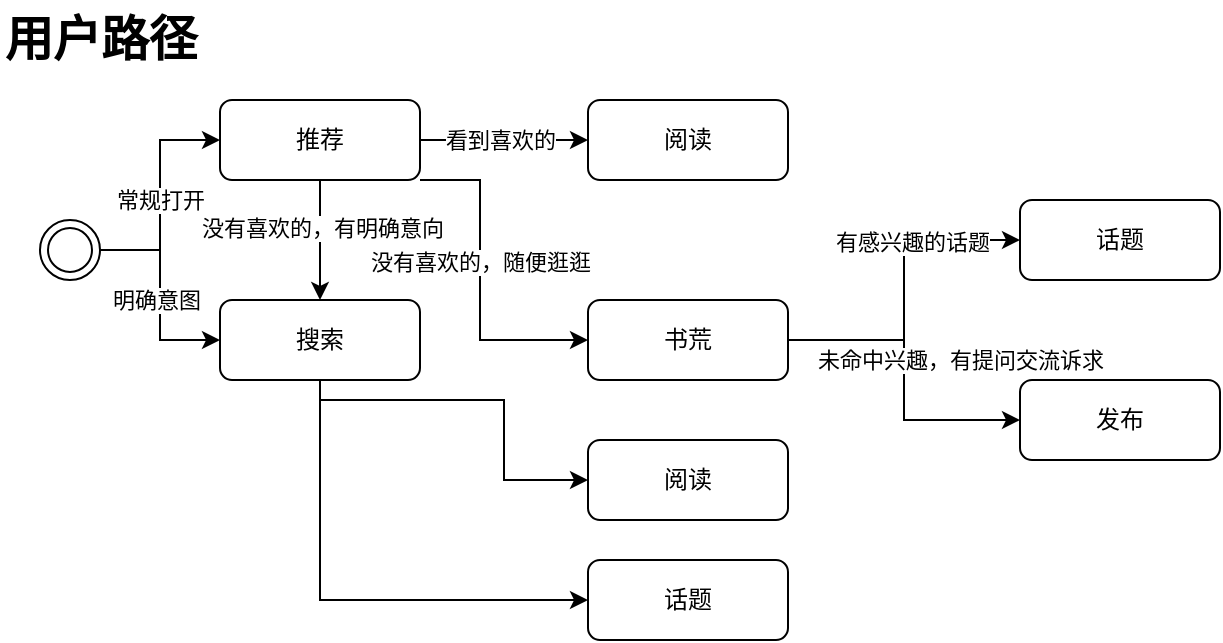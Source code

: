 <mxfile version="16.2.7" type="github">
  <diagram id="g6V1LYvYvE0cFW_qO766" name="Page-1">
    <mxGraphModel dx="981" dy="526" grid="1" gridSize="10" guides="1" tooltips="1" connect="1" arrows="1" fold="1" page="1" pageScale="1" pageWidth="827" pageHeight="1169" math="0" shadow="0">
      <root>
        <mxCell id="0" />
        <mxCell id="1" parent="0" />
        <mxCell id="Sua24pKOZ4_qKl_0Wwsn-2" value="用户路径" style="text;strokeColor=none;fillColor=none;html=1;fontSize=24;fontStyle=1;verticalAlign=middle;align=center;" vertex="1" parent="1">
          <mxGeometry x="20" y="30" width="100" height="40" as="geometry" />
        </mxCell>
        <mxCell id="Sua24pKOZ4_qKl_0Wwsn-6" style="edgeStyle=orthogonalEdgeStyle;rounded=0;orthogonalLoop=1;jettySize=auto;html=1;exitX=1;exitY=0.5;exitDx=0;exitDy=0;entryX=0;entryY=0.5;entryDx=0;entryDy=0;" edge="1" parent="1" source="Sua24pKOZ4_qKl_0Wwsn-3" target="Sua24pKOZ4_qKl_0Wwsn-4">
          <mxGeometry relative="1" as="geometry" />
        </mxCell>
        <mxCell id="Sua24pKOZ4_qKl_0Wwsn-9" value="常规打开" style="edgeLabel;html=1;align=center;verticalAlign=middle;resizable=0;points=[];" vertex="1" connectable="0" parent="Sua24pKOZ4_qKl_0Wwsn-6">
          <mxGeometry x="-0.208" relative="1" as="geometry">
            <mxPoint y="-10" as="offset" />
          </mxGeometry>
        </mxCell>
        <mxCell id="Sua24pKOZ4_qKl_0Wwsn-7" style="edgeStyle=orthogonalEdgeStyle;rounded=0;orthogonalLoop=1;jettySize=auto;html=1;exitX=1;exitY=0.5;exitDx=0;exitDy=0;entryX=0;entryY=0.5;entryDx=0;entryDy=0;" edge="1" parent="1" source="Sua24pKOZ4_qKl_0Wwsn-3" target="Sua24pKOZ4_qKl_0Wwsn-5">
          <mxGeometry relative="1" as="geometry" />
        </mxCell>
        <mxCell id="Sua24pKOZ4_qKl_0Wwsn-8" value="明确意图" style="edgeLabel;html=1;align=center;verticalAlign=middle;resizable=0;points=[];" vertex="1" connectable="0" parent="Sua24pKOZ4_qKl_0Wwsn-7">
          <mxGeometry x="0.157" y="-2" relative="1" as="geometry">
            <mxPoint y="-6" as="offset" />
          </mxGeometry>
        </mxCell>
        <mxCell id="Sua24pKOZ4_qKl_0Wwsn-3" value="" style="ellipse;shape=doubleEllipse;html=1;dashed=0;whitespace=wrap;aspect=fixed;" vertex="1" parent="1">
          <mxGeometry x="40" y="140" width="30" height="30" as="geometry" />
        </mxCell>
        <mxCell id="Sua24pKOZ4_qKl_0Wwsn-10" value="" style="edgeStyle=orthogonalEdgeStyle;rounded=0;orthogonalLoop=1;jettySize=auto;html=1;" edge="1" parent="1" source="Sua24pKOZ4_qKl_0Wwsn-4" target="Sua24pKOZ4_qKl_0Wwsn-5">
          <mxGeometry relative="1" as="geometry" />
        </mxCell>
        <mxCell id="Sua24pKOZ4_qKl_0Wwsn-11" value="没有喜欢的，有明确意向" style="edgeLabel;html=1;align=center;verticalAlign=middle;resizable=0;points=[];" vertex="1" connectable="0" parent="Sua24pKOZ4_qKl_0Wwsn-10">
          <mxGeometry x="-0.211" y="1" relative="1" as="geometry">
            <mxPoint as="offset" />
          </mxGeometry>
        </mxCell>
        <mxCell id="Sua24pKOZ4_qKl_0Wwsn-13" value="" style="edgeStyle=orthogonalEdgeStyle;rounded=0;orthogonalLoop=1;jettySize=auto;html=1;" edge="1" parent="1" source="Sua24pKOZ4_qKl_0Wwsn-4" target="Sua24pKOZ4_qKl_0Wwsn-12">
          <mxGeometry relative="1" as="geometry" />
        </mxCell>
        <mxCell id="Sua24pKOZ4_qKl_0Wwsn-14" value="看到喜欢的" style="edgeLabel;html=1;align=center;verticalAlign=middle;resizable=0;points=[];" vertex="1" connectable="0" parent="Sua24pKOZ4_qKl_0Wwsn-13">
          <mxGeometry x="-0.309" y="2" relative="1" as="geometry">
            <mxPoint x="11" y="2" as="offset" />
          </mxGeometry>
        </mxCell>
        <mxCell id="Sua24pKOZ4_qKl_0Wwsn-16" style="edgeStyle=orthogonalEdgeStyle;rounded=0;orthogonalLoop=1;jettySize=auto;html=1;exitX=1;exitY=1;exitDx=0;exitDy=0;entryX=0;entryY=0.5;entryDx=0;entryDy=0;" edge="1" parent="1" source="Sua24pKOZ4_qKl_0Wwsn-4" target="Sua24pKOZ4_qKl_0Wwsn-15">
          <mxGeometry relative="1" as="geometry">
            <Array as="points">
              <mxPoint x="260" y="120" />
              <mxPoint x="260" y="200" />
            </Array>
          </mxGeometry>
        </mxCell>
        <mxCell id="Sua24pKOZ4_qKl_0Wwsn-25" value="没有喜欢的，随便逛逛" style="edgeLabel;html=1;align=center;verticalAlign=middle;resizable=0;points=[];" vertex="1" connectable="0" parent="Sua24pKOZ4_qKl_0Wwsn-16">
          <mxGeometry x="-0.337" relative="1" as="geometry">
            <mxPoint y="16" as="offset" />
          </mxGeometry>
        </mxCell>
        <mxCell id="Sua24pKOZ4_qKl_0Wwsn-4" value="推荐" style="rounded=1;whiteSpace=wrap;html=1;" vertex="1" parent="1">
          <mxGeometry x="130" y="80" width="100" height="40" as="geometry" />
        </mxCell>
        <mxCell id="Sua24pKOZ4_qKl_0Wwsn-19" style="edgeStyle=orthogonalEdgeStyle;rounded=0;orthogonalLoop=1;jettySize=auto;html=1;exitX=0.5;exitY=1;exitDx=0;exitDy=0;entryX=0;entryY=0.5;entryDx=0;entryDy=0;" edge="1" parent="1" source="Sua24pKOZ4_qKl_0Wwsn-5" target="Sua24pKOZ4_qKl_0Wwsn-17">
          <mxGeometry relative="1" as="geometry">
            <Array as="points">
              <mxPoint x="180" y="230" />
              <mxPoint x="272" y="230" />
              <mxPoint x="272" y="270" />
            </Array>
          </mxGeometry>
        </mxCell>
        <mxCell id="Sua24pKOZ4_qKl_0Wwsn-20" style="edgeStyle=orthogonalEdgeStyle;rounded=0;orthogonalLoop=1;jettySize=auto;html=1;exitX=0.5;exitY=1;exitDx=0;exitDy=0;entryX=0;entryY=0.5;entryDx=0;entryDy=0;" edge="1" parent="1" source="Sua24pKOZ4_qKl_0Wwsn-5" target="Sua24pKOZ4_qKl_0Wwsn-18">
          <mxGeometry relative="1" as="geometry" />
        </mxCell>
        <mxCell id="Sua24pKOZ4_qKl_0Wwsn-5" value="搜索" style="rounded=1;whiteSpace=wrap;html=1;" vertex="1" parent="1">
          <mxGeometry x="130" y="180" width="100" height="40" as="geometry" />
        </mxCell>
        <mxCell id="Sua24pKOZ4_qKl_0Wwsn-12" value="阅读" style="rounded=1;whiteSpace=wrap;html=1;" vertex="1" parent="1">
          <mxGeometry x="314" y="80" width="100" height="40" as="geometry" />
        </mxCell>
        <mxCell id="Sua24pKOZ4_qKl_0Wwsn-23" style="edgeStyle=orthogonalEdgeStyle;rounded=0;orthogonalLoop=1;jettySize=auto;html=1;exitX=1;exitY=0.5;exitDx=0;exitDy=0;entryX=0;entryY=0.5;entryDx=0;entryDy=0;" edge="1" parent="1" source="Sua24pKOZ4_qKl_0Wwsn-15" target="Sua24pKOZ4_qKl_0Wwsn-21">
          <mxGeometry relative="1" as="geometry" />
        </mxCell>
        <mxCell id="Sua24pKOZ4_qKl_0Wwsn-26" value="有感兴趣的话题" style="edgeLabel;html=1;align=center;verticalAlign=middle;resizable=0;points=[];" vertex="1" connectable="0" parent="Sua24pKOZ4_qKl_0Wwsn-23">
          <mxGeometry x="0.347" y="-1" relative="1" as="geometry">
            <mxPoint as="offset" />
          </mxGeometry>
        </mxCell>
        <mxCell id="Sua24pKOZ4_qKl_0Wwsn-24" style="edgeStyle=orthogonalEdgeStyle;rounded=0;orthogonalLoop=1;jettySize=auto;html=1;exitX=1;exitY=0.5;exitDx=0;exitDy=0;entryX=0;entryY=0.5;entryDx=0;entryDy=0;" edge="1" parent="1" source="Sua24pKOZ4_qKl_0Wwsn-15" target="Sua24pKOZ4_qKl_0Wwsn-22">
          <mxGeometry relative="1" as="geometry" />
        </mxCell>
        <mxCell id="Sua24pKOZ4_qKl_0Wwsn-27" value="未命中兴趣，有提问交流诉求" style="edgeLabel;html=1;align=center;verticalAlign=middle;resizable=0;points=[];" vertex="1" connectable="0" parent="Sua24pKOZ4_qKl_0Wwsn-24">
          <mxGeometry x="0.127" y="-3" relative="1" as="geometry">
            <mxPoint x="31" y="-20" as="offset" />
          </mxGeometry>
        </mxCell>
        <mxCell id="Sua24pKOZ4_qKl_0Wwsn-15" value="书荒" style="rounded=1;whiteSpace=wrap;html=1;" vertex="1" parent="1">
          <mxGeometry x="314" y="180" width="100" height="40" as="geometry" />
        </mxCell>
        <mxCell id="Sua24pKOZ4_qKl_0Wwsn-17" value="阅读" style="rounded=1;whiteSpace=wrap;html=1;" vertex="1" parent="1">
          <mxGeometry x="314" y="250" width="100" height="40" as="geometry" />
        </mxCell>
        <mxCell id="Sua24pKOZ4_qKl_0Wwsn-18" value="话题" style="rounded=1;whiteSpace=wrap;html=1;" vertex="1" parent="1">
          <mxGeometry x="314" y="310" width="100" height="40" as="geometry" />
        </mxCell>
        <mxCell id="Sua24pKOZ4_qKl_0Wwsn-21" value="话题" style="rounded=1;whiteSpace=wrap;html=1;" vertex="1" parent="1">
          <mxGeometry x="530" y="130" width="100" height="40" as="geometry" />
        </mxCell>
        <mxCell id="Sua24pKOZ4_qKl_0Wwsn-22" value="发布" style="rounded=1;whiteSpace=wrap;html=1;" vertex="1" parent="1">
          <mxGeometry x="530" y="220" width="100" height="40" as="geometry" />
        </mxCell>
      </root>
    </mxGraphModel>
  </diagram>
</mxfile>

